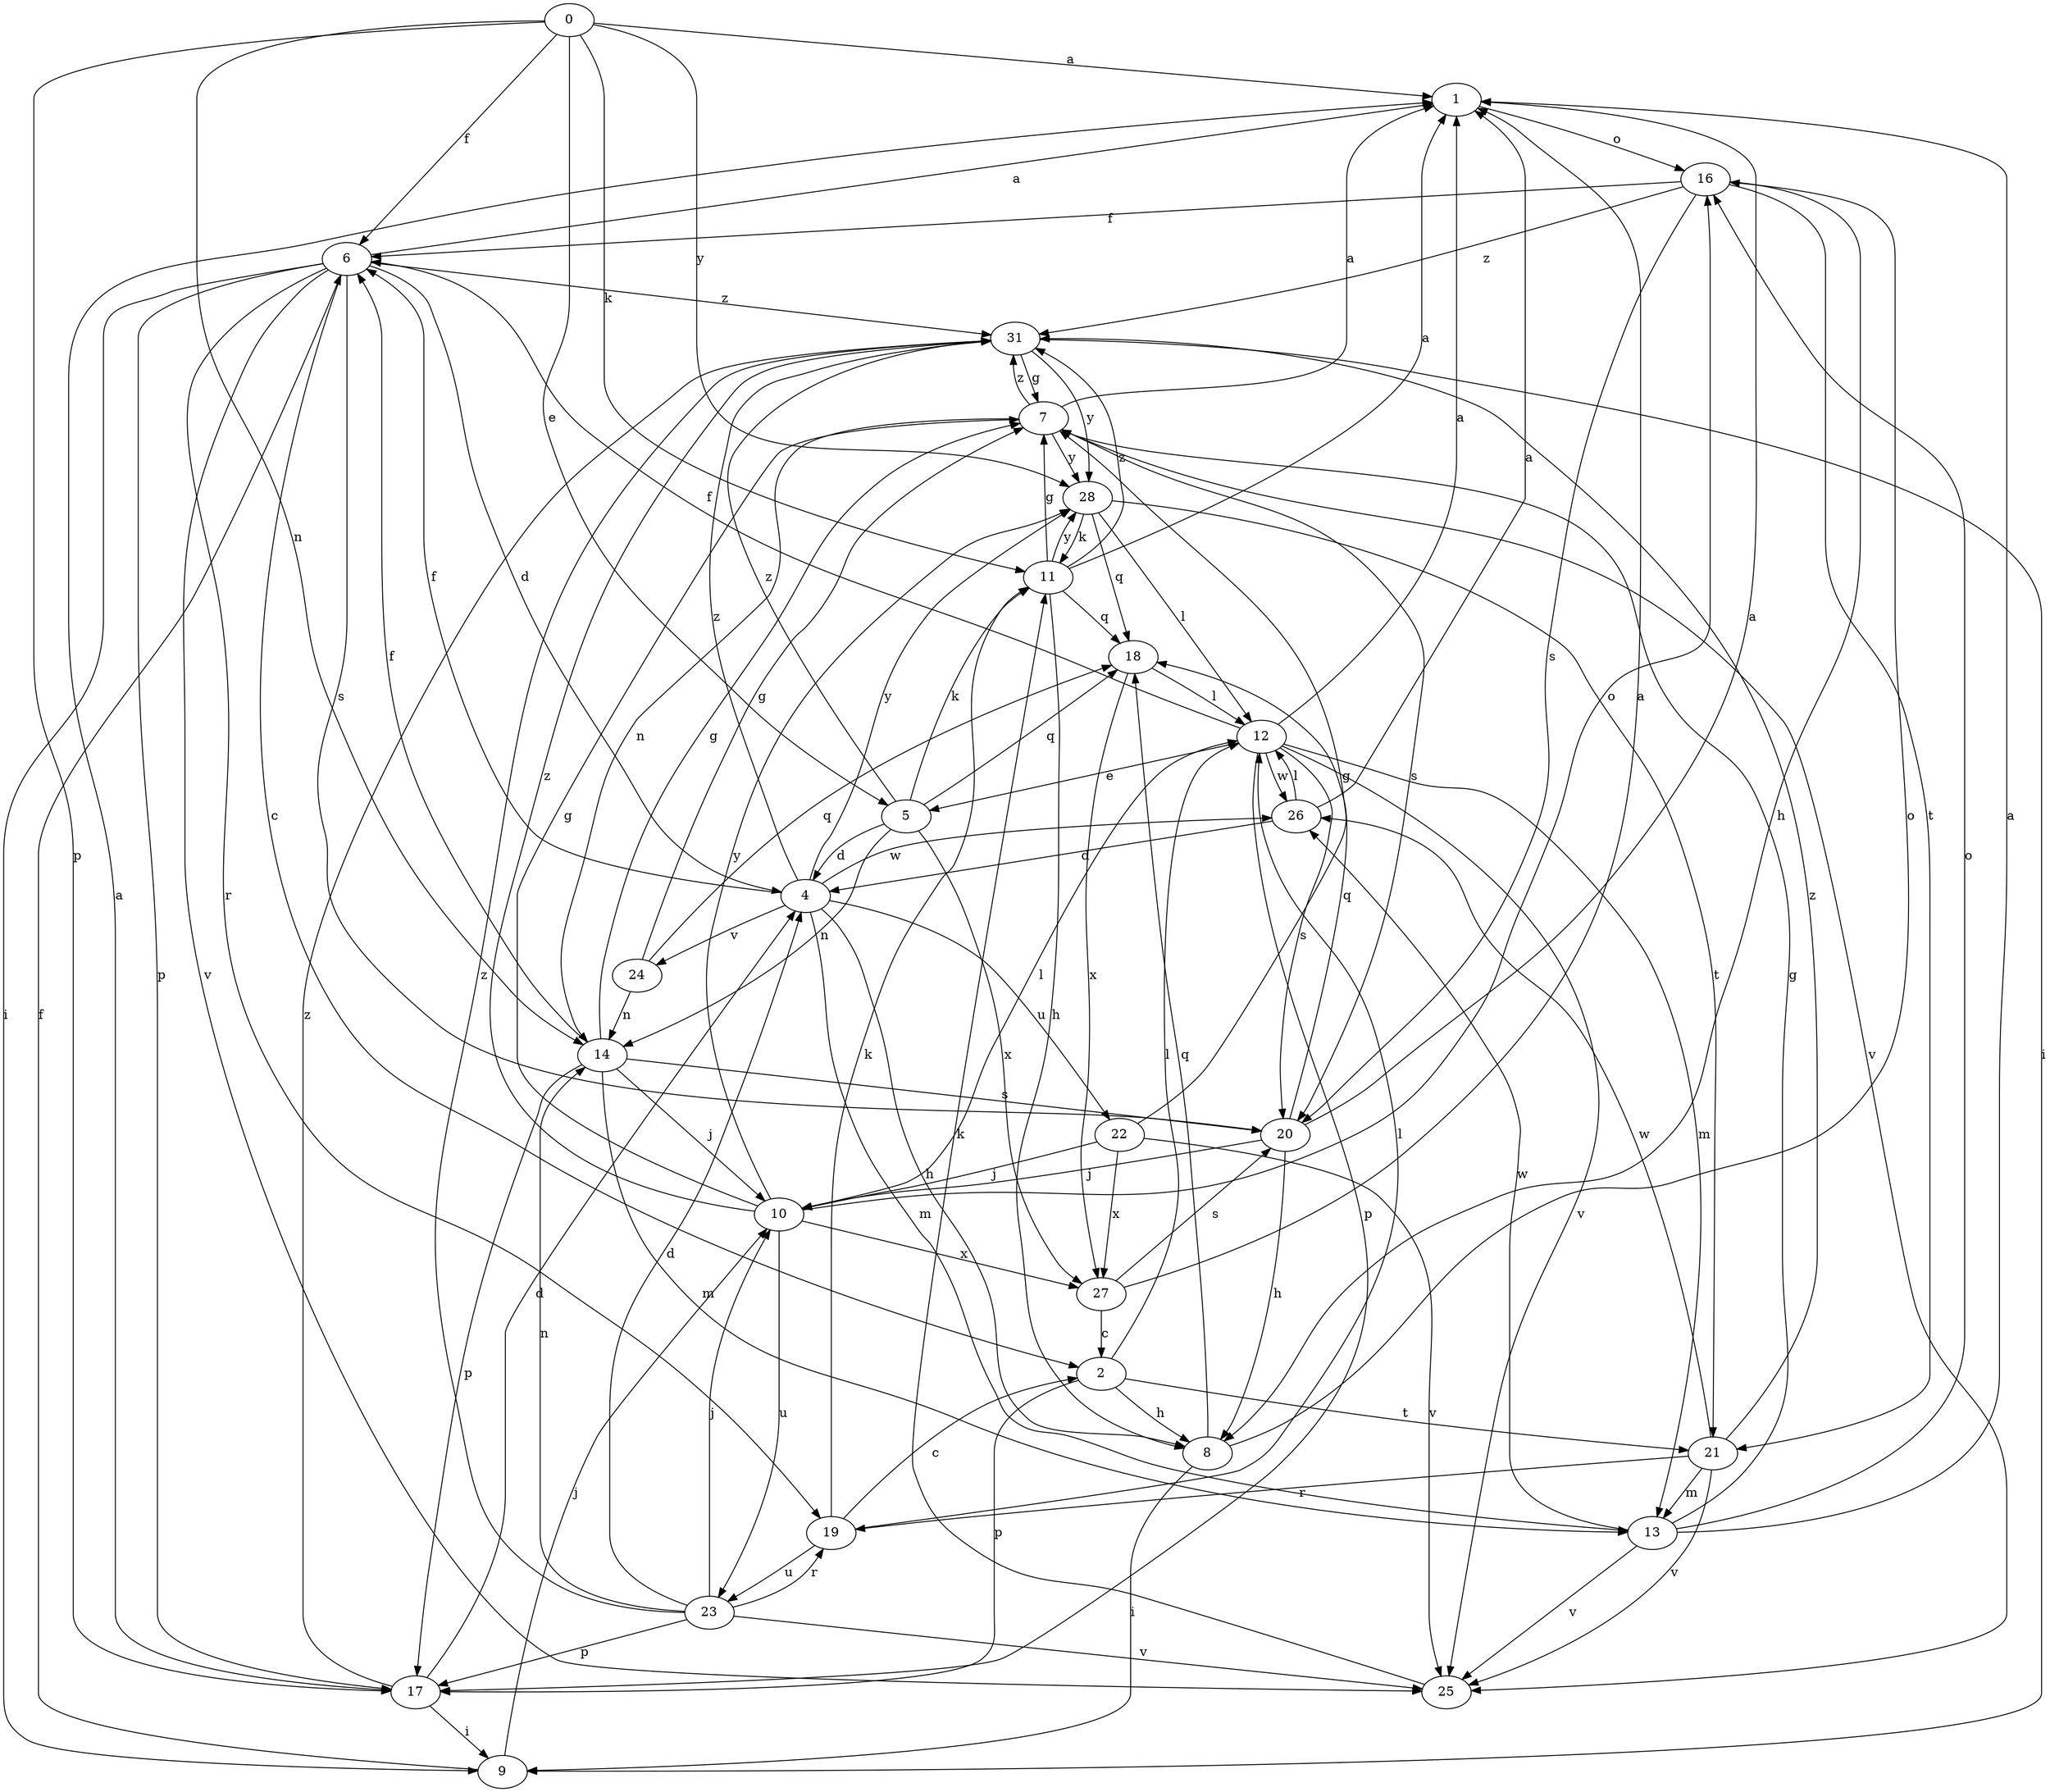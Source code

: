 strict digraph  {
0;
1;
2;
4;
5;
6;
7;
8;
9;
10;
11;
12;
13;
14;
16;
17;
18;
19;
20;
21;
22;
23;
24;
25;
26;
27;
28;
31;
0 -> 1  [label=a];
0 -> 5  [label=e];
0 -> 6  [label=f];
0 -> 11  [label=k];
0 -> 14  [label=n];
0 -> 17  [label=p];
0 -> 28  [label=y];
1 -> 16  [label=o];
2 -> 8  [label=h];
2 -> 12  [label=l];
2 -> 17  [label=p];
2 -> 21  [label=t];
4 -> 6  [label=f];
4 -> 8  [label=h];
4 -> 13  [label=m];
4 -> 22  [label=u];
4 -> 24  [label=v];
4 -> 26  [label=w];
4 -> 28  [label=y];
4 -> 31  [label=z];
5 -> 4  [label=d];
5 -> 11  [label=k];
5 -> 14  [label=n];
5 -> 18  [label=q];
5 -> 27  [label=x];
5 -> 31  [label=z];
6 -> 1  [label=a];
6 -> 2  [label=c];
6 -> 4  [label=d];
6 -> 9  [label=i];
6 -> 17  [label=p];
6 -> 19  [label=r];
6 -> 20  [label=s];
6 -> 25  [label=v];
6 -> 31  [label=z];
7 -> 1  [label=a];
7 -> 14  [label=n];
7 -> 20  [label=s];
7 -> 25  [label=v];
7 -> 28  [label=y];
7 -> 31  [label=z];
8 -> 9  [label=i];
8 -> 16  [label=o];
8 -> 18  [label=q];
9 -> 6  [label=f];
9 -> 10  [label=j];
10 -> 7  [label=g];
10 -> 12  [label=l];
10 -> 16  [label=o];
10 -> 23  [label=u];
10 -> 27  [label=x];
10 -> 28  [label=y];
10 -> 31  [label=z];
11 -> 1  [label=a];
11 -> 7  [label=g];
11 -> 8  [label=h];
11 -> 18  [label=q];
11 -> 28  [label=y];
11 -> 31  [label=z];
12 -> 1  [label=a];
12 -> 5  [label=e];
12 -> 6  [label=f];
12 -> 13  [label=m];
12 -> 17  [label=p];
12 -> 20  [label=s];
12 -> 25  [label=v];
12 -> 26  [label=w];
13 -> 1  [label=a];
13 -> 7  [label=g];
13 -> 16  [label=o];
13 -> 25  [label=v];
13 -> 26  [label=w];
14 -> 6  [label=f];
14 -> 7  [label=g];
14 -> 10  [label=j];
14 -> 13  [label=m];
14 -> 17  [label=p];
14 -> 20  [label=s];
16 -> 6  [label=f];
16 -> 8  [label=h];
16 -> 20  [label=s];
16 -> 21  [label=t];
16 -> 31  [label=z];
17 -> 1  [label=a];
17 -> 4  [label=d];
17 -> 9  [label=i];
17 -> 31  [label=z];
18 -> 12  [label=l];
18 -> 27  [label=x];
19 -> 2  [label=c];
19 -> 11  [label=k];
19 -> 12  [label=l];
19 -> 23  [label=u];
20 -> 1  [label=a];
20 -> 8  [label=h];
20 -> 10  [label=j];
20 -> 18  [label=q];
21 -> 13  [label=m];
21 -> 19  [label=r];
21 -> 25  [label=v];
21 -> 26  [label=w];
21 -> 31  [label=z];
22 -> 7  [label=g];
22 -> 10  [label=j];
22 -> 25  [label=v];
22 -> 27  [label=x];
23 -> 4  [label=d];
23 -> 10  [label=j];
23 -> 14  [label=n];
23 -> 17  [label=p];
23 -> 19  [label=r];
23 -> 25  [label=v];
23 -> 31  [label=z];
24 -> 7  [label=g];
24 -> 14  [label=n];
24 -> 18  [label=q];
25 -> 11  [label=k];
26 -> 1  [label=a];
26 -> 4  [label=d];
26 -> 12  [label=l];
27 -> 1  [label=a];
27 -> 2  [label=c];
27 -> 20  [label=s];
28 -> 11  [label=k];
28 -> 12  [label=l];
28 -> 18  [label=q];
28 -> 21  [label=t];
31 -> 7  [label=g];
31 -> 9  [label=i];
31 -> 28  [label=y];
}
